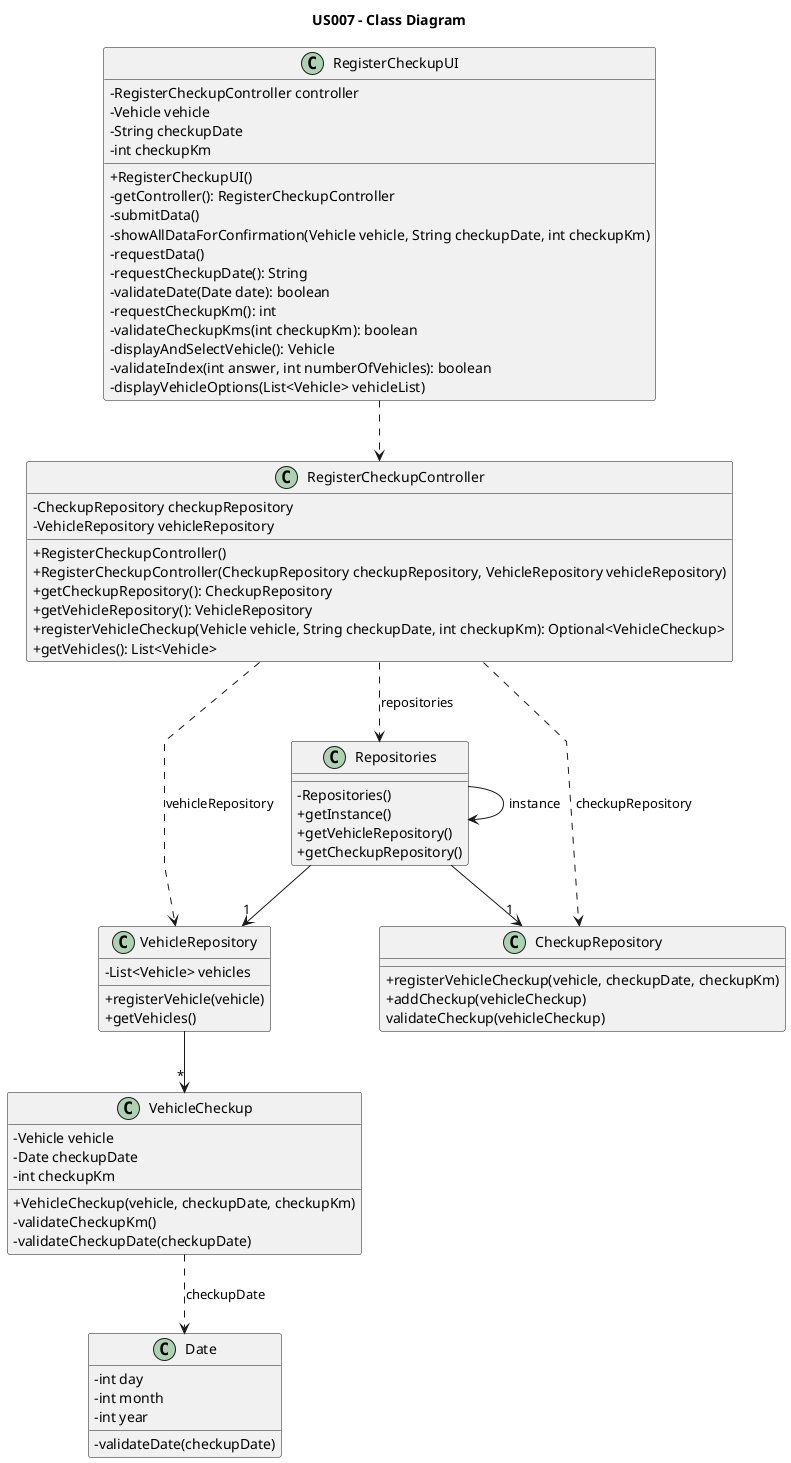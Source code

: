@startuml
'skinparam monochrome true
skinparam packageStyle rectangle
skinparam shadowing false
skinparam linetype polyline
'skinparam linetype orto
skinparam classAttributeIconSize 0
'left to right direction

Title US007 - Class Diagram

Repositories -> Repositories : instance


Repositories --> "1" VehicleRepository
Repositories --> "1" CheckupRepository

VehicleRepository --> "*" VehicleCheckup

VehicleCheckup ..> Date : checkupDate
RegisterCheckupController ..> Repositories : repositories
RegisterCheckupUI ..> RegisterCheckupController
RegisterCheckupController ..> VehicleRepository : vehicleRepository
RegisterCheckupController ..> CheckupRepository : checkupRepository

class RegisterCheckupUI {
    -RegisterCheckupController controller
    -Vehicle vehicle
    -String checkupDate
    -int checkupKm
    +RegisterCheckupUI()
    -getController(): RegisterCheckupController
    -submitData()
    -showAllDataForConfirmation(Vehicle vehicle, String checkupDate, int checkupKm)
    -requestData()
    -requestCheckupDate(): String
    -validateDate(Date date): boolean
    -requestCheckupKm(): int
    -validateCheckupKms(int checkupKm): boolean
    -displayAndSelectVehicle(): Vehicle
    -validateIndex(int answer, int numberOfVehicles): boolean
    -displayVehicleOptions(List<Vehicle> vehicleList)
}

class RegisterCheckupController {
    -CheckupRepository checkupRepository
    -VehicleRepository vehicleRepository
    +RegisterCheckupController()
    +RegisterCheckupController(CheckupRepository checkupRepository, VehicleRepository vehicleRepository)
    +getCheckupRepository(): CheckupRepository
    +getVehicleRepository(): VehicleRepository
    +registerVehicleCheckup(Vehicle vehicle, String checkupDate, int checkupKm): Optional<VehicleCheckup>
    +getVehicles(): List<Vehicle>
}

class Repositories {
    -Repositories()
    + getInstance()
    + getVehicleRepository()
    + getCheckupRepository()
}

class VehicleRepository {
    - List<Vehicle> vehicles
    + registerVehicle(vehicle)
    + getVehicles()
}

class CheckupRepository {
    + registerVehicleCheckup(vehicle, checkupDate, checkupKm)
    + addCheckup(vehicleCheckup)
     validateCheckup(vehicleCheckup)
}

class VehicleCheckup {
    - Vehicle vehicle
    - Date checkupDate
    - int checkupKm
    + VehicleCheckup(vehicle, checkupDate, checkupKm)
    - validateCheckupKm()
    - validateCheckupDate(checkupDate)
}

class Date {
    - int day
    - int month
    - int year
    - validateDate(checkupDate)
}

@enduml
